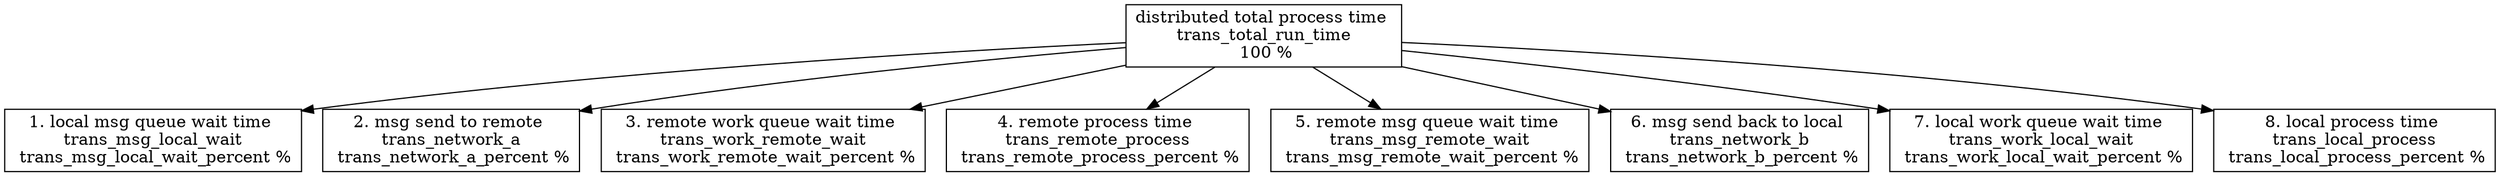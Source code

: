 digraph graphname {
  total [label="distributed total process time \n trans_total_run_time \n 100 %",
		shape=box]
  local_msg [label="1. local msg queue wait time \n trans_msg_local_wait \n trans_msg_local_wait_percent %",
			shape=box]
  network_A [label="2. msg send to remote \n trans_network_a \n trans_network_a_percent %",
			shape=box]
  remote_work [label="3. remote work queue wait time \n trans_work_remote_wait \n trans_work_remote_wait_percent %",
			shape=box]
  remote_process [label="4. remote process time \n trans_remote_process \n trans_remote_process_percent %",
			shape=box]
  remote_msg [label="5. remote msg queue wait time \n trans_msg_remote_wait \n trans_msg_remote_wait_percent %",
			shape=box]
  network_B [label="6. msg send back to local \n trans_network_b \n trans_network_b_percent %",
			shape=box]
  local_work [label="7. local work queue wait time \n trans_work_local_wait \n trans_work_local_wait_percent %",
			shape=box]
	local_process [label="8. local process time \n trans_local_process \n trans_local_process_percent %",
			shape=box]

  total->local_msg
  total->network_A
  total->remote_work
  total->remote_process
  total->remote_msg
  total->network_B
  total->local_work
  total->local_process
}
